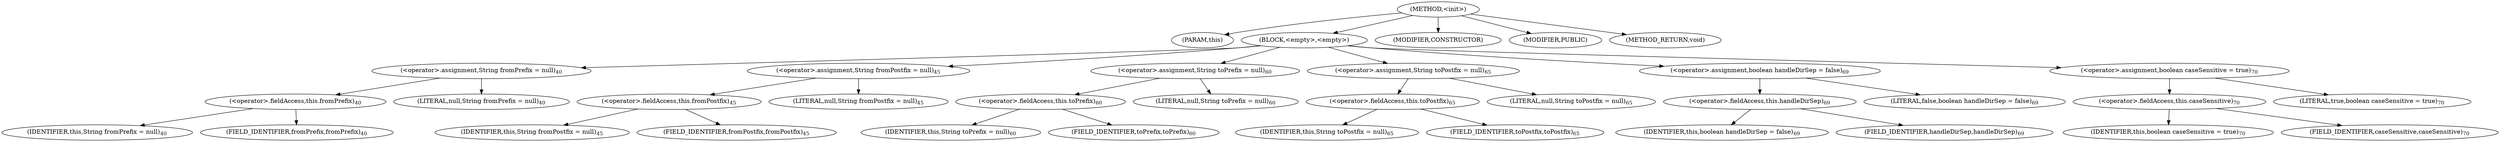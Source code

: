 digraph "&lt;init&gt;" {  
"285" [label = <(METHOD,&lt;init&gt;)> ]
"286" [label = <(PARAM,this)> ]
"287" [label = <(BLOCK,&lt;empty&gt;,&lt;empty&gt;)> ]
"288" [label = <(&lt;operator&gt;.assignment,String fromPrefix = null)<SUB>40</SUB>> ]
"289" [label = <(&lt;operator&gt;.fieldAccess,this.fromPrefix)<SUB>40</SUB>> ]
"290" [label = <(IDENTIFIER,this,String fromPrefix = null)<SUB>40</SUB>> ]
"291" [label = <(FIELD_IDENTIFIER,fromPrefix,fromPrefix)<SUB>40</SUB>> ]
"292" [label = <(LITERAL,null,String fromPrefix = null)<SUB>40</SUB>> ]
"293" [label = <(&lt;operator&gt;.assignment,String fromPostfix = null)<SUB>45</SUB>> ]
"294" [label = <(&lt;operator&gt;.fieldAccess,this.fromPostfix)<SUB>45</SUB>> ]
"295" [label = <(IDENTIFIER,this,String fromPostfix = null)<SUB>45</SUB>> ]
"296" [label = <(FIELD_IDENTIFIER,fromPostfix,fromPostfix)<SUB>45</SUB>> ]
"297" [label = <(LITERAL,null,String fromPostfix = null)<SUB>45</SUB>> ]
"298" [label = <(&lt;operator&gt;.assignment,String toPrefix = null)<SUB>60</SUB>> ]
"299" [label = <(&lt;operator&gt;.fieldAccess,this.toPrefix)<SUB>60</SUB>> ]
"300" [label = <(IDENTIFIER,this,String toPrefix = null)<SUB>60</SUB>> ]
"301" [label = <(FIELD_IDENTIFIER,toPrefix,toPrefix)<SUB>60</SUB>> ]
"302" [label = <(LITERAL,null,String toPrefix = null)<SUB>60</SUB>> ]
"303" [label = <(&lt;operator&gt;.assignment,String toPostfix = null)<SUB>65</SUB>> ]
"304" [label = <(&lt;operator&gt;.fieldAccess,this.toPostfix)<SUB>65</SUB>> ]
"305" [label = <(IDENTIFIER,this,String toPostfix = null)<SUB>65</SUB>> ]
"306" [label = <(FIELD_IDENTIFIER,toPostfix,toPostfix)<SUB>65</SUB>> ]
"307" [label = <(LITERAL,null,String toPostfix = null)<SUB>65</SUB>> ]
"308" [label = <(&lt;operator&gt;.assignment,boolean handleDirSep = false)<SUB>69</SUB>> ]
"309" [label = <(&lt;operator&gt;.fieldAccess,this.handleDirSep)<SUB>69</SUB>> ]
"310" [label = <(IDENTIFIER,this,boolean handleDirSep = false)<SUB>69</SUB>> ]
"311" [label = <(FIELD_IDENTIFIER,handleDirSep,handleDirSep)<SUB>69</SUB>> ]
"312" [label = <(LITERAL,false,boolean handleDirSep = false)<SUB>69</SUB>> ]
"313" [label = <(&lt;operator&gt;.assignment,boolean caseSensitive = true)<SUB>70</SUB>> ]
"314" [label = <(&lt;operator&gt;.fieldAccess,this.caseSensitive)<SUB>70</SUB>> ]
"315" [label = <(IDENTIFIER,this,boolean caseSensitive = true)<SUB>70</SUB>> ]
"316" [label = <(FIELD_IDENTIFIER,caseSensitive,caseSensitive)<SUB>70</SUB>> ]
"317" [label = <(LITERAL,true,boolean caseSensitive = true)<SUB>70</SUB>> ]
"318" [label = <(MODIFIER,CONSTRUCTOR)> ]
"319" [label = <(MODIFIER,PUBLIC)> ]
"320" [label = <(METHOD_RETURN,void)> ]
  "285" -> "286" 
  "285" -> "287" 
  "285" -> "318" 
  "285" -> "319" 
  "285" -> "320" 
  "287" -> "288" 
  "287" -> "293" 
  "287" -> "298" 
  "287" -> "303" 
  "287" -> "308" 
  "287" -> "313" 
  "288" -> "289" 
  "288" -> "292" 
  "289" -> "290" 
  "289" -> "291" 
  "293" -> "294" 
  "293" -> "297" 
  "294" -> "295" 
  "294" -> "296" 
  "298" -> "299" 
  "298" -> "302" 
  "299" -> "300" 
  "299" -> "301" 
  "303" -> "304" 
  "303" -> "307" 
  "304" -> "305" 
  "304" -> "306" 
  "308" -> "309" 
  "308" -> "312" 
  "309" -> "310" 
  "309" -> "311" 
  "313" -> "314" 
  "313" -> "317" 
  "314" -> "315" 
  "314" -> "316" 
}
